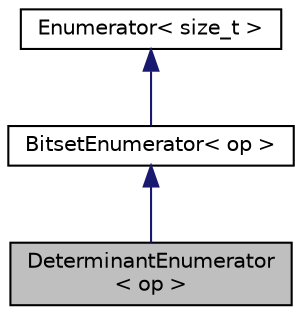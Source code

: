 digraph "DeterminantEnumerator&lt; op &gt;"
{
  edge [fontname="Helvetica",fontsize="10",labelfontname="Helvetica",labelfontsize="10"];
  node [fontname="Helvetica",fontsize="10",shape=record];
  Node1 [label="DeterminantEnumerator\l\< op \>",height=0.2,width=0.4,color="black", fillcolor="grey75", style="filled", fontcolor="black"];
  Node2 -> Node1 [dir="back",color="midnightblue",fontsize="10",style="solid",fontname="Helvetica"];
  Node2 [label="BitsetEnumerator\< op \>",height=0.2,width=0.4,color="black", fillcolor="white", style="filled",URL="$classBitsetEnumerator.html"];
  Node3 -> Node2 [dir="back",color="midnightblue",fontsize="10",style="solid",fontname="Helvetica"];
  Node3 [label="Enumerator\< size_t \>",height=0.2,width=0.4,color="black", fillcolor="white", style="filled",URL="$classEnumerator.html"];
}
